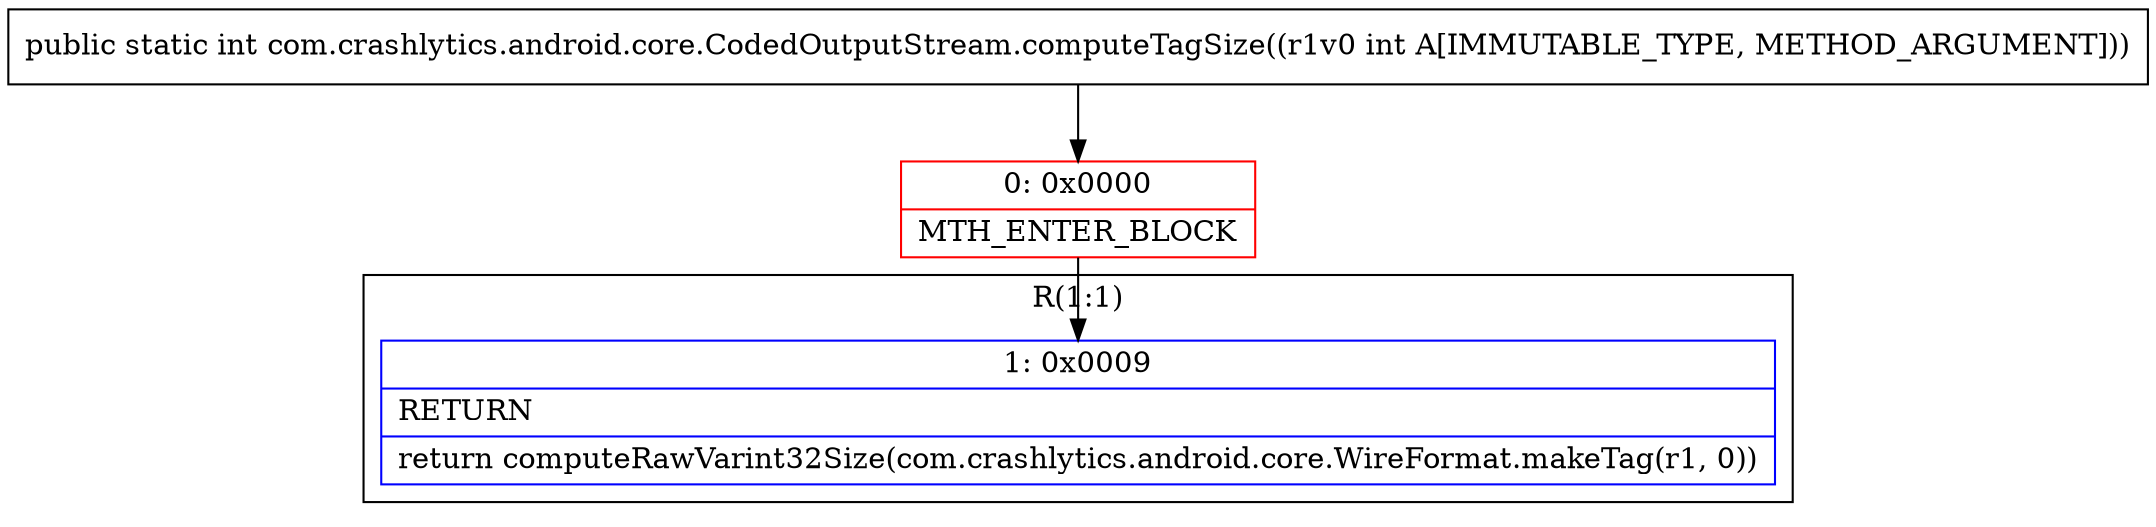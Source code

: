 digraph "CFG forcom.crashlytics.android.core.CodedOutputStream.computeTagSize(I)I" {
subgraph cluster_Region_726533681 {
label = "R(1:1)";
node [shape=record,color=blue];
Node_1 [shape=record,label="{1\:\ 0x0009|RETURN\l|return computeRawVarint32Size(com.crashlytics.android.core.WireFormat.makeTag(r1, 0))\l}"];
}
Node_0 [shape=record,color=red,label="{0\:\ 0x0000|MTH_ENTER_BLOCK\l}"];
MethodNode[shape=record,label="{public static int com.crashlytics.android.core.CodedOutputStream.computeTagSize((r1v0 int A[IMMUTABLE_TYPE, METHOD_ARGUMENT])) }"];
MethodNode -> Node_0;
Node_0 -> Node_1;
}

